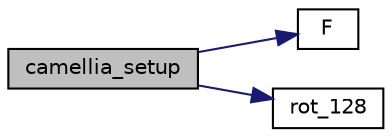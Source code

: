 digraph "camellia_setup"
{
 // LATEX_PDF_SIZE
  edge [fontname="Helvetica",fontsize="10",labelfontname="Helvetica",labelfontsize="10"];
  node [fontname="Helvetica",fontsize="10",shape=record];
  rankdir="LR";
  Node13 [label="camellia_setup",height=0.2,width=0.4,color="black", fillcolor="grey75", style="filled", fontcolor="black",tooltip=" "];
  Node13 -> Node14 [color="midnightblue",fontsize="10",style="solid",fontname="Helvetica"];
  Node14 [label="F",height=0.2,width=0.4,color="black", fillcolor="white", style="filled",URL="$camellia_8c.html#aa64e124c7480791e82c5254ab4f24269",tooltip=" "];
  Node13 -> Node15 [color="midnightblue",fontsize="10",style="solid",fontname="Helvetica"];
  Node15 [label="rot_128",height=0.2,width=0.4,color="black", fillcolor="white", style="filled",URL="$camellia_8c.html#ae6c81ba6235f122b26dc9a9d64705167",tooltip=" "];
}

